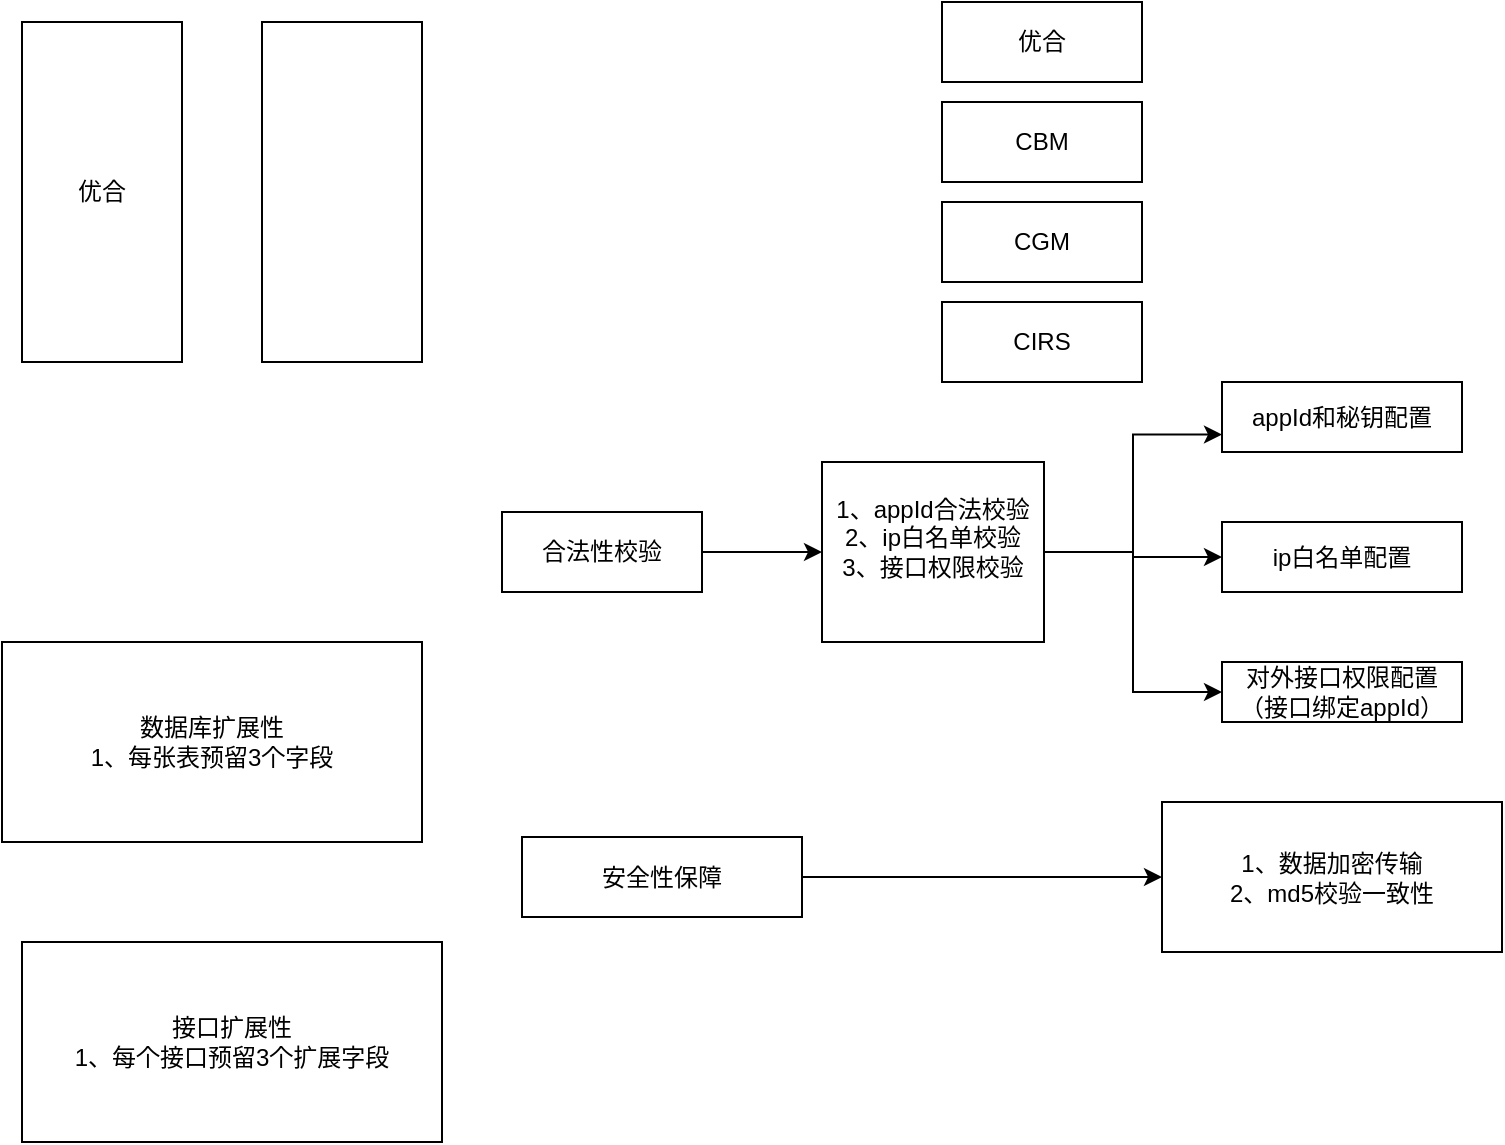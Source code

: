 <mxfile version="24.2.8" type="github">
  <diagram id="prtHgNgQTEPvFCAcTncT" name="东亚银行架构图">
    <mxGraphModel dx="1221" dy="607" grid="1" gridSize="10" guides="1" tooltips="1" connect="1" arrows="1" fold="1" page="1" pageScale="1" pageWidth="827" pageHeight="1169" math="0" shadow="0">
      <root>
        <mxCell id="0" />
        <mxCell id="1" parent="0" />
        <mxCell id="XNkcuv629sKzaWe2EHGH-2" value="优合" style="rounded=0;whiteSpace=wrap;html=1;" vertex="1" parent="1">
          <mxGeometry x="40" y="150" width="80" height="170" as="geometry" />
        </mxCell>
        <mxCell id="XNkcuv629sKzaWe2EHGH-3" value="" style="whiteSpace=wrap;html=1;rounded=0;" vertex="1" parent="1">
          <mxGeometry x="160" y="150" width="80" height="170" as="geometry" />
        </mxCell>
        <mxCell id="XNkcuv629sKzaWe2EHGH-18" style="edgeStyle=orthogonalEdgeStyle;rounded=0;orthogonalLoop=1;jettySize=auto;html=1;exitX=1;exitY=0.5;exitDx=0;exitDy=0;entryX=0;entryY=0.5;entryDx=0;entryDy=0;" edge="1" parent="1" source="XNkcuv629sKzaWe2EHGH-5" target="XNkcuv629sKzaWe2EHGH-13">
          <mxGeometry relative="1" as="geometry" />
        </mxCell>
        <mxCell id="XNkcuv629sKzaWe2EHGH-21" style="edgeStyle=orthogonalEdgeStyle;rounded=0;orthogonalLoop=1;jettySize=auto;html=1;entryX=0;entryY=0.75;entryDx=0;entryDy=0;" edge="1" parent="1" source="XNkcuv629sKzaWe2EHGH-5" target="XNkcuv629sKzaWe2EHGH-20">
          <mxGeometry relative="1" as="geometry" />
        </mxCell>
        <mxCell id="XNkcuv629sKzaWe2EHGH-22" style="edgeStyle=orthogonalEdgeStyle;rounded=0;orthogonalLoop=1;jettySize=auto;html=1;entryX=0;entryY=0.5;entryDx=0;entryDy=0;" edge="1" parent="1" source="XNkcuv629sKzaWe2EHGH-5" target="XNkcuv629sKzaWe2EHGH-19">
          <mxGeometry relative="1" as="geometry" />
        </mxCell>
        <mxCell id="XNkcuv629sKzaWe2EHGH-5" value="1、appId合法校验&lt;div&gt;2、ip白名单校验&lt;br&gt;&lt;div&gt;3、&lt;span style=&quot;background-color: initial;&quot;&gt;接口权限校验&lt;/span&gt;&lt;/div&gt;&lt;div&gt;&lt;br&gt;&lt;/div&gt;&lt;/div&gt;" style="rounded=0;whiteSpace=wrap;html=1;" vertex="1" parent="1">
          <mxGeometry x="440" y="370" width="111" height="90" as="geometry" />
        </mxCell>
        <mxCell id="XNkcuv629sKzaWe2EHGH-7" value="&lt;div&gt;1、数据加密传输&lt;/div&gt;2、md5校验一致性" style="rounded=0;whiteSpace=wrap;html=1;" vertex="1" parent="1">
          <mxGeometry x="610" y="540" width="170" height="75" as="geometry" />
        </mxCell>
        <mxCell id="XNkcuv629sKzaWe2EHGH-8" value="CBM" style="rounded=0;whiteSpace=wrap;html=1;" vertex="1" parent="1">
          <mxGeometry x="500" y="190" width="100" height="40" as="geometry" />
        </mxCell>
        <mxCell id="XNkcuv629sKzaWe2EHGH-9" value="CGM" style="rounded=0;whiteSpace=wrap;html=1;" vertex="1" parent="1">
          <mxGeometry x="500" y="240" width="100" height="40" as="geometry" />
        </mxCell>
        <mxCell id="XNkcuv629sKzaWe2EHGH-11" value="CIRS" style="rounded=0;whiteSpace=wrap;html=1;" vertex="1" parent="1">
          <mxGeometry x="500" y="290" width="100" height="40" as="geometry" />
        </mxCell>
        <mxCell id="XNkcuv629sKzaWe2EHGH-12" value="优合" style="rounded=0;whiteSpace=wrap;html=1;" vertex="1" parent="1">
          <mxGeometry x="500" y="140" width="100" height="40" as="geometry" />
        </mxCell>
        <mxCell id="XNkcuv629sKzaWe2EHGH-13" value="对外接口权限配置&lt;div&gt;（接口绑定appId）&lt;/div&gt;" style="rounded=0;whiteSpace=wrap;html=1;" vertex="1" parent="1">
          <mxGeometry x="640" y="470" width="120" height="30" as="geometry" />
        </mxCell>
        <mxCell id="XNkcuv629sKzaWe2EHGH-17" style="edgeStyle=orthogonalEdgeStyle;rounded=0;orthogonalLoop=1;jettySize=auto;html=1;entryX=0;entryY=0.5;entryDx=0;entryDy=0;" edge="1" parent="1" source="XNkcuv629sKzaWe2EHGH-14" target="XNkcuv629sKzaWe2EHGH-5">
          <mxGeometry relative="1" as="geometry" />
        </mxCell>
        <mxCell id="XNkcuv629sKzaWe2EHGH-14" value="合法性校验" style="rounded=0;whiteSpace=wrap;html=1;" vertex="1" parent="1">
          <mxGeometry x="280" y="395" width="100" height="40" as="geometry" />
        </mxCell>
        <mxCell id="XNkcuv629sKzaWe2EHGH-15" value="接口扩展性&lt;div&gt;1、每个接口预留3个扩展字段&lt;/div&gt;" style="rounded=0;whiteSpace=wrap;html=1;" vertex="1" parent="1">
          <mxGeometry x="40" y="610" width="210" height="100" as="geometry" />
        </mxCell>
        <mxCell id="XNkcuv629sKzaWe2EHGH-19" value="ip白名单配置" style="rounded=0;whiteSpace=wrap;html=1;" vertex="1" parent="1">
          <mxGeometry x="640" y="400" width="120" height="35" as="geometry" />
        </mxCell>
        <mxCell id="XNkcuv629sKzaWe2EHGH-20" value="appId和秘钥配置" style="rounded=0;whiteSpace=wrap;html=1;" vertex="1" parent="1">
          <mxGeometry x="640" y="330" width="120" height="35" as="geometry" />
        </mxCell>
        <mxCell id="XNkcuv629sKzaWe2EHGH-23" value="数据库扩展性&lt;div&gt;1、每张表预留3个字段&lt;/div&gt;" style="rounded=0;whiteSpace=wrap;html=1;" vertex="1" parent="1">
          <mxGeometry x="30" y="460" width="210" height="100" as="geometry" />
        </mxCell>
        <mxCell id="XNkcuv629sKzaWe2EHGH-26" style="edgeStyle=orthogonalEdgeStyle;rounded=0;orthogonalLoop=1;jettySize=auto;html=1;" edge="1" parent="1" source="XNkcuv629sKzaWe2EHGH-25" target="XNkcuv629sKzaWe2EHGH-7">
          <mxGeometry relative="1" as="geometry" />
        </mxCell>
        <mxCell id="XNkcuv629sKzaWe2EHGH-25" value="安全性保障" style="rounded=0;whiteSpace=wrap;html=1;" vertex="1" parent="1">
          <mxGeometry x="290" y="557.5" width="140" height="40" as="geometry" />
        </mxCell>
      </root>
    </mxGraphModel>
  </diagram>
</mxfile>
